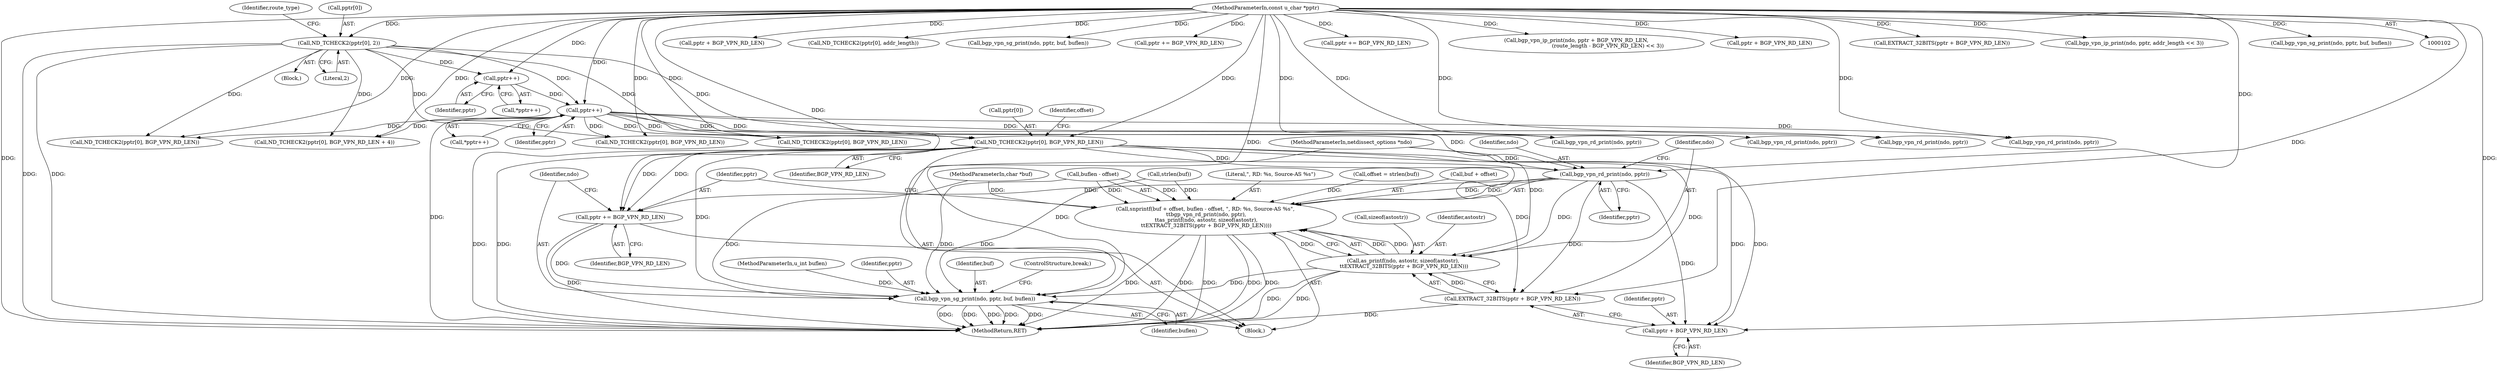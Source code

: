 digraph "0_tcpdump_d515b4b4a300479cdf1a6e0d1bb95bc1f9fee514@array" {
"1000298" [label="(Call,ND_TCHECK2(pptr[0], BGP_VPN_RD_LEN))"];
"1000113" [label="(Call,ND_TCHECK2(pptr[0], 2))"];
"1000104" [label="(MethodParameterIn,const u_char *pptr)"];
"1000126" [label="(Call,pptr++)"];
"1000121" [label="(Call,pptr++)"];
"1000315" [label="(Call,bgp_vpn_rd_print(ndo, pptr))"];
"1000307" [label="(Call,snprintf(buf + offset, buflen - offset, \", RD: %s, Source-AS %s\",\n \t\tbgp_vpn_rd_print(ndo, pptr),\n \t\tas_printf(ndo, astostr, sizeof(astostr),\n \t\tEXTRACT_32BITS(pptr + BGP_VPN_RD_LEN))))"];
"1000318" [label="(Call,as_printf(ndo, astostr, sizeof(astostr),\n \t\tEXTRACT_32BITS(pptr + BGP_VPN_RD_LEN)))"];
"1000330" [label="(Call,bgp_vpn_sg_print(ndo, pptr, buf, buflen))"];
"1000323" [label="(Call,EXTRACT_32BITS(pptr + BGP_VPN_RD_LEN))"];
"1000324" [label="(Call,pptr + BGP_VPN_RD_LEN)"];
"1000327" [label="(Call,pptr += BGP_VPN_RD_LEN)"];
"1000140" [label="(Block,)"];
"1000106" [label="(MethodParameterIn,u_int buflen)"];
"1000316" [label="(Identifier,ndo)"];
"1000311" [label="(Call,buflen - offset)"];
"1000164" [label="(Call,pptr + BGP_VPN_RD_LEN)"];
"1000122" [label="(Identifier,pptr)"];
"1000328" [label="(Identifier,pptr)"];
"1000242" [label="(Call,ND_TCHECK2(pptr[0], addr_length))"];
"1000323" [label="(Call,EXTRACT_32BITS(pptr + BGP_VPN_RD_LEN))"];
"1000232" [label="(Call,bgp_vpn_sg_print(ndo, pptr, buf, buflen))"];
"1000299" [label="(Call,pptr[0])"];
"1000113" [label="(Call,ND_TCHECK2(pptr[0], 2))"];
"1000174" [label="(Call,ND_TCHECK2(pptr[0], BGP_VPN_RD_LEN + 4))"];
"1000114" [label="(Call,pptr[0])"];
"1000227" [label="(Call,pptr += BGP_VPN_RD_LEN)"];
"1000321" [label="(Call,sizeof(astostr))"];
"1000332" [label="(Identifier,pptr)"];
"1000307" [label="(Call,snprintf(buf + offset, buflen - offset, \", RD: %s, Source-AS %s\",\n \t\tbgp_vpn_rd_print(ndo, pptr),\n \t\tas_printf(ndo, astostr, sizeof(astostr),\n \t\tEXTRACT_32BITS(pptr + BGP_VPN_RD_LEN))))"];
"1000318" [label="(Call,as_printf(ndo, astostr, sizeof(astostr),\n \t\tEXTRACT_32BITS(pptr + BGP_VPN_RD_LEN)))"];
"1000126" [label="(Call,pptr++)"];
"1000347" [label="(MethodReturn,RET)"];
"1000324" [label="(Call,pptr + BGP_VPN_RD_LEN)"];
"1000284" [label="(Call,bgp_vpn_rd_print(ndo, pptr))"];
"1000319" [label="(Identifier,ndo)"];
"1000314" [label="(Literal,\", RD: %s, Source-AS %s\")"];
"1000329" [label="(Identifier,BGP_VPN_RD_LEN)"];
"1000327" [label="(Call,pptr += BGP_VPN_RD_LEN)"];
"1000125" [label="(Call,*pptr++)"];
"1000303" [label="(Call,offset = strlen(buf))"];
"1000325" [label="(Identifier,pptr)"];
"1000207" [label="(Call,ND_TCHECK2(pptr[0], BGP_VPN_RD_LEN))"];
"1000107" [label="(Block,)"];
"1000224" [label="(Call,bgp_vpn_rd_print(ndo, pptr))"];
"1000103" [label="(MethodParameterIn,netdissect_options *ndo)"];
"1000315" [label="(Call,bgp_vpn_rd_print(ndo, pptr))"];
"1000335" [label="(ControlStructure,break;)"];
"1000193" [label="(Call,bgp_vpn_rd_print(ndo, pptr))"];
"1000287" [label="(Call,pptr += BGP_VPN_RD_LEN)"];
"1000330" [label="(Call,bgp_vpn_sg_print(ndo, pptr, buf, buflen))"];
"1000331" [label="(Identifier,ndo)"];
"1000326" [label="(Identifier,BGP_VPN_RD_LEN)"];
"1000267" [label="(Call,ND_TCHECK2(pptr[0], BGP_VPN_RD_LEN))"];
"1000334" [label="(Identifier,buflen)"];
"1000162" [label="(Call,bgp_vpn_ip_print(ndo, pptr + BGP_VPN_RD_LEN,\n                                      (route_length - BGP_VPN_RD_LEN) << 3))"];
"1000304" [label="(Identifier,offset)"];
"1000121" [label="(Call,pptr++)"];
"1000302" [label="(Identifier,BGP_VPN_RD_LEN)"];
"1000202" [label="(Call,pptr + BGP_VPN_RD_LEN)"];
"1000142" [label="(Call,ND_TCHECK2(pptr[0], BGP_VPN_RD_LEN))"];
"1000308" [label="(Call,buf + offset)"];
"1000105" [label="(MethodParameterIn,char *buf)"];
"1000104" [label="(MethodParameterIn,const u_char *pptr)"];
"1000305" [label="(Call,strlen(buf))"];
"1000201" [label="(Call,EXTRACT_32BITS(pptr + BGP_VPN_RD_LEN))"];
"1000259" [label="(Call,bgp_vpn_ip_print(ndo, pptr, addr_length << 3))"];
"1000127" [label="(Identifier,pptr)"];
"1000317" [label="(Identifier,pptr)"];
"1000320" [label="(Identifier,astostr)"];
"1000159" [label="(Call,bgp_vpn_rd_print(ndo, pptr))"];
"1000117" [label="(Literal,2)"];
"1000120" [label="(Call,*pptr++)"];
"1000333" [label="(Identifier,buf)"];
"1000298" [label="(Call,ND_TCHECK2(pptr[0], BGP_VPN_RD_LEN))"];
"1000119" [label="(Identifier,route_type)"];
"1000290" [label="(Call,bgp_vpn_sg_print(ndo, pptr, buf, buflen))"];
"1000298" -> "1000140"  [label="AST: "];
"1000298" -> "1000302"  [label="CFG: "];
"1000299" -> "1000298"  [label="AST: "];
"1000302" -> "1000298"  [label="AST: "];
"1000304" -> "1000298"  [label="CFG: "];
"1000298" -> "1000347"  [label="DDG: "];
"1000298" -> "1000347"  [label="DDG: "];
"1000113" -> "1000298"  [label="DDG: "];
"1000126" -> "1000298"  [label="DDG: "];
"1000104" -> "1000298"  [label="DDG: "];
"1000298" -> "1000315"  [label="DDG: "];
"1000298" -> "1000323"  [label="DDG: "];
"1000298" -> "1000323"  [label="DDG: "];
"1000298" -> "1000324"  [label="DDG: "];
"1000298" -> "1000324"  [label="DDG: "];
"1000298" -> "1000327"  [label="DDG: "];
"1000298" -> "1000327"  [label="DDG: "];
"1000298" -> "1000330"  [label="DDG: "];
"1000113" -> "1000107"  [label="AST: "];
"1000113" -> "1000117"  [label="CFG: "];
"1000114" -> "1000113"  [label="AST: "];
"1000117" -> "1000113"  [label="AST: "];
"1000119" -> "1000113"  [label="CFG: "];
"1000113" -> "1000347"  [label="DDG: "];
"1000113" -> "1000347"  [label="DDG: "];
"1000104" -> "1000113"  [label="DDG: "];
"1000113" -> "1000121"  [label="DDG: "];
"1000113" -> "1000126"  [label="DDG: "];
"1000113" -> "1000142"  [label="DDG: "];
"1000113" -> "1000174"  [label="DDG: "];
"1000113" -> "1000207"  [label="DDG: "];
"1000113" -> "1000267"  [label="DDG: "];
"1000104" -> "1000102"  [label="AST: "];
"1000104" -> "1000347"  [label="DDG: "];
"1000104" -> "1000121"  [label="DDG: "];
"1000104" -> "1000126"  [label="DDG: "];
"1000104" -> "1000142"  [label="DDG: "];
"1000104" -> "1000159"  [label="DDG: "];
"1000104" -> "1000162"  [label="DDG: "];
"1000104" -> "1000164"  [label="DDG: "];
"1000104" -> "1000174"  [label="DDG: "];
"1000104" -> "1000193"  [label="DDG: "];
"1000104" -> "1000201"  [label="DDG: "];
"1000104" -> "1000202"  [label="DDG: "];
"1000104" -> "1000207"  [label="DDG: "];
"1000104" -> "1000224"  [label="DDG: "];
"1000104" -> "1000227"  [label="DDG: "];
"1000104" -> "1000232"  [label="DDG: "];
"1000104" -> "1000242"  [label="DDG: "];
"1000104" -> "1000259"  [label="DDG: "];
"1000104" -> "1000267"  [label="DDG: "];
"1000104" -> "1000284"  [label="DDG: "];
"1000104" -> "1000287"  [label="DDG: "];
"1000104" -> "1000290"  [label="DDG: "];
"1000104" -> "1000315"  [label="DDG: "];
"1000104" -> "1000323"  [label="DDG: "];
"1000104" -> "1000324"  [label="DDG: "];
"1000104" -> "1000327"  [label="DDG: "];
"1000104" -> "1000330"  [label="DDG: "];
"1000126" -> "1000125"  [label="AST: "];
"1000126" -> "1000127"  [label="CFG: "];
"1000127" -> "1000126"  [label="AST: "];
"1000125" -> "1000126"  [label="CFG: "];
"1000126" -> "1000347"  [label="DDG: "];
"1000121" -> "1000126"  [label="DDG: "];
"1000126" -> "1000142"  [label="DDG: "];
"1000126" -> "1000159"  [label="DDG: "];
"1000126" -> "1000174"  [label="DDG: "];
"1000126" -> "1000193"  [label="DDG: "];
"1000126" -> "1000207"  [label="DDG: "];
"1000126" -> "1000224"  [label="DDG: "];
"1000126" -> "1000267"  [label="DDG: "];
"1000126" -> "1000284"  [label="DDG: "];
"1000126" -> "1000315"  [label="DDG: "];
"1000121" -> "1000120"  [label="AST: "];
"1000121" -> "1000122"  [label="CFG: "];
"1000122" -> "1000121"  [label="AST: "];
"1000120" -> "1000121"  [label="CFG: "];
"1000315" -> "1000307"  [label="AST: "];
"1000315" -> "1000317"  [label="CFG: "];
"1000316" -> "1000315"  [label="AST: "];
"1000317" -> "1000315"  [label="AST: "];
"1000319" -> "1000315"  [label="CFG: "];
"1000315" -> "1000307"  [label="DDG: "];
"1000315" -> "1000307"  [label="DDG: "];
"1000103" -> "1000315"  [label="DDG: "];
"1000315" -> "1000318"  [label="DDG: "];
"1000315" -> "1000323"  [label="DDG: "];
"1000315" -> "1000324"  [label="DDG: "];
"1000315" -> "1000327"  [label="DDG: "];
"1000307" -> "1000140"  [label="AST: "];
"1000307" -> "1000318"  [label="CFG: "];
"1000308" -> "1000307"  [label="AST: "];
"1000311" -> "1000307"  [label="AST: "];
"1000314" -> "1000307"  [label="AST: "];
"1000318" -> "1000307"  [label="AST: "];
"1000328" -> "1000307"  [label="CFG: "];
"1000307" -> "1000347"  [label="DDG: "];
"1000307" -> "1000347"  [label="DDG: "];
"1000307" -> "1000347"  [label="DDG: "];
"1000307" -> "1000347"  [label="DDG: "];
"1000307" -> "1000347"  [label="DDG: "];
"1000305" -> "1000307"  [label="DDG: "];
"1000105" -> "1000307"  [label="DDG: "];
"1000303" -> "1000307"  [label="DDG: "];
"1000311" -> "1000307"  [label="DDG: "];
"1000311" -> "1000307"  [label="DDG: "];
"1000318" -> "1000307"  [label="DDG: "];
"1000318" -> "1000307"  [label="DDG: "];
"1000318" -> "1000307"  [label="DDG: "];
"1000318" -> "1000323"  [label="CFG: "];
"1000319" -> "1000318"  [label="AST: "];
"1000320" -> "1000318"  [label="AST: "];
"1000321" -> "1000318"  [label="AST: "];
"1000323" -> "1000318"  [label="AST: "];
"1000318" -> "1000347"  [label="DDG: "];
"1000318" -> "1000347"  [label="DDG: "];
"1000103" -> "1000318"  [label="DDG: "];
"1000323" -> "1000318"  [label="DDG: "];
"1000318" -> "1000330"  [label="DDG: "];
"1000330" -> "1000140"  [label="AST: "];
"1000330" -> "1000334"  [label="CFG: "];
"1000331" -> "1000330"  [label="AST: "];
"1000332" -> "1000330"  [label="AST: "];
"1000333" -> "1000330"  [label="AST: "];
"1000334" -> "1000330"  [label="AST: "];
"1000335" -> "1000330"  [label="CFG: "];
"1000330" -> "1000347"  [label="DDG: "];
"1000330" -> "1000347"  [label="DDG: "];
"1000330" -> "1000347"  [label="DDG: "];
"1000330" -> "1000347"  [label="DDG: "];
"1000330" -> "1000347"  [label="DDG: "];
"1000103" -> "1000330"  [label="DDG: "];
"1000327" -> "1000330"  [label="DDG: "];
"1000105" -> "1000330"  [label="DDG: "];
"1000305" -> "1000330"  [label="DDG: "];
"1000311" -> "1000330"  [label="DDG: "];
"1000106" -> "1000330"  [label="DDG: "];
"1000323" -> "1000324"  [label="CFG: "];
"1000324" -> "1000323"  [label="AST: "];
"1000323" -> "1000347"  [label="DDG: "];
"1000324" -> "1000326"  [label="CFG: "];
"1000325" -> "1000324"  [label="AST: "];
"1000326" -> "1000324"  [label="AST: "];
"1000327" -> "1000140"  [label="AST: "];
"1000327" -> "1000329"  [label="CFG: "];
"1000328" -> "1000327"  [label="AST: "];
"1000329" -> "1000327"  [label="AST: "];
"1000331" -> "1000327"  [label="CFG: "];
"1000327" -> "1000347"  [label="DDG: "];
}
